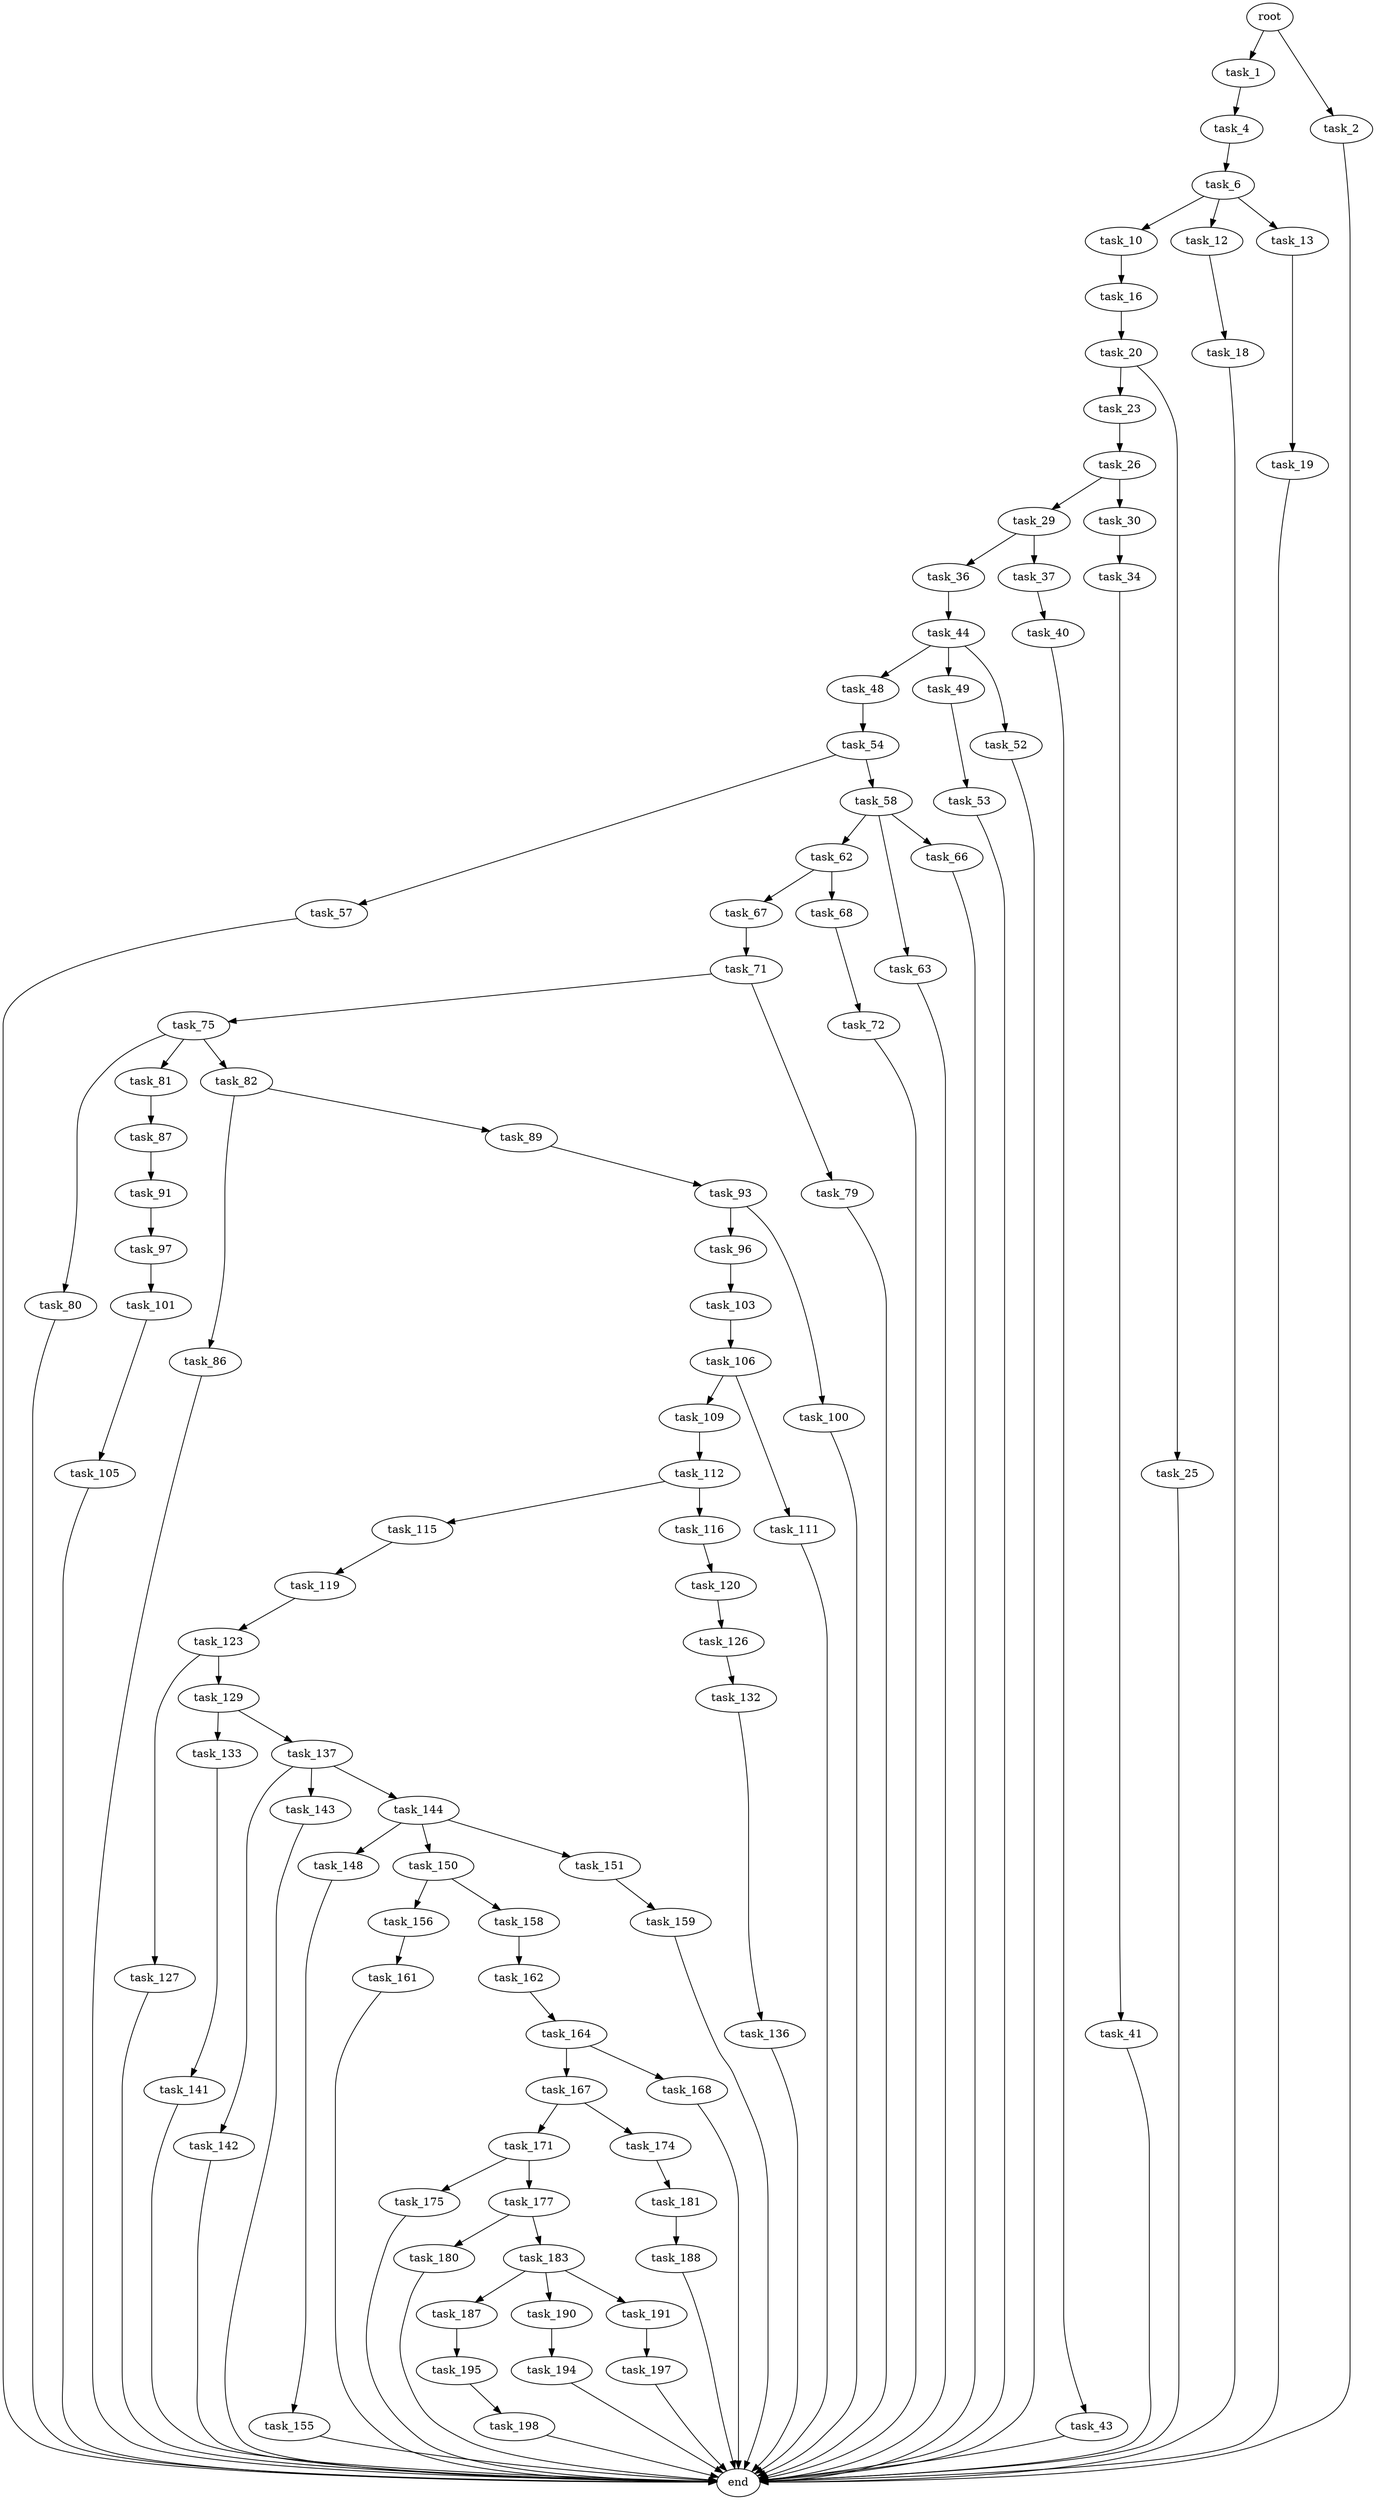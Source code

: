 digraph G {
  root [size="0.000000"];
  task_1 [size="151697633117.000000"];
  task_2 [size="1131747771.000000"];
  task_4 [size="901065078503.000000"];
  task_6 [size="101354150057.000000"];
  task_10 [size="28991029248.000000"];
  task_12 [size="38243483838.000000"];
  task_13 [size="2748537319.000000"];
  task_16 [size="395947967576.000000"];
  task_18 [size="656359010790.000000"];
  task_19 [size="782757789696.000000"];
  task_20 [size="5532011661.000000"];
  task_23 [size="68719476736.000000"];
  task_25 [size="36081753643.000000"];
  task_26 [size="564667932970.000000"];
  task_29 [size="1273934615.000000"];
  task_30 [size="26608495522.000000"];
  task_34 [size="736565397458.000000"];
  task_36 [size="293064953937.000000"];
  task_37 [size="231928233984.000000"];
  task_40 [size="782757789696.000000"];
  task_41 [size="8731446087.000000"];
  task_43 [size="634345935175.000000"];
  task_44 [size="782757789696.000000"];
  task_48 [size="42621448519.000000"];
  task_49 [size="8319020363.000000"];
  task_52 [size="28991029248.000000"];
  task_53 [size="66086211587.000000"];
  task_54 [size="1073741824000.000000"];
  task_57 [size="1073741824000.000000"];
  task_58 [size="20100326198.000000"];
  task_62 [size="1614035157.000000"];
  task_63 [size="11079308986.000000"];
  task_66 [size="219266575184.000000"];
  task_67 [size="231928233984.000000"];
  task_68 [size="1073741824000.000000"];
  task_71 [size="1351796688993.000000"];
  task_72 [size="782757789696.000000"];
  task_75 [size="37420368626.000000"];
  task_79 [size="231928233984.000000"];
  task_80 [size="134217728000.000000"];
  task_81 [size="6616116685.000000"];
  task_82 [size="12631391190.000000"];
  task_86 [size="11060786272.000000"];
  task_87 [size="1073741824000.000000"];
  task_89 [size="4810934209.000000"];
  task_91 [size="41677639823.000000"];
  task_93 [size="36398432446.000000"];
  task_96 [size="4383730804.000000"];
  task_97 [size="8589934592.000000"];
  task_100 [size="22202858910.000000"];
  task_101 [size="368293445632.000000"];
  task_103 [size="11582543195.000000"];
  task_105 [size="5943740909.000000"];
  task_106 [size="183950674603.000000"];
  task_109 [size="4403778253.000000"];
  task_111 [size="134217728000.000000"];
  task_112 [size="231928233984.000000"];
  task_115 [size="26890312148.000000"];
  task_116 [size="1649167564.000000"];
  task_119 [size="11190661858.000000"];
  task_120 [size="28991029248.000000"];
  task_123 [size="670163872574.000000"];
  task_126 [size="28991029248.000000"];
  task_127 [size="28991029248.000000"];
  task_129 [size="68719476736.000000"];
  task_132 [size="223183549826.000000"];
  task_133 [size="5924414080.000000"];
  task_136 [size="68719476736.000000"];
  task_137 [size="1073741824000.000000"];
  task_141 [size="782757789696.000000"];
  task_142 [size="8589934592.000000"];
  task_143 [size="368293445632.000000"];
  task_144 [size="7540323335.000000"];
  task_148 [size="300531940299.000000"];
  task_150 [size="1232135603.000000"];
  task_151 [size="17051753499.000000"];
  task_155 [size="3736141495.000000"];
  task_156 [size="1073741824000.000000"];
  task_158 [size="9799300459.000000"];
  task_159 [size="19080843250.000000"];
  task_161 [size="1122606758113.000000"];
  task_162 [size="17107565759.000000"];
  task_164 [size="196121554283.000000"];
  task_167 [size="12672745480.000000"];
  task_168 [size="800164591.000000"];
  task_171 [size="10833617298.000000"];
  task_174 [size="68719476736.000000"];
  task_175 [size="231928233984.000000"];
  task_177 [size="68719476736.000000"];
  task_180 [size="405875674428.000000"];
  task_181 [size="29418678276.000000"];
  task_183 [size="231928233984.000000"];
  task_187 [size="52194297200.000000"];
  task_188 [size="231928233984.000000"];
  task_190 [size="6781661889.000000"];
  task_191 [size="28991029248.000000"];
  task_194 [size="28991029248.000000"];
  task_195 [size="9276535533.000000"];
  task_197 [size="134217728000.000000"];
  task_198 [size="990409537849.000000"];
  end [size="0.000000"];

  root -> task_1 [size="1.000000"];
  root -> task_2 [size="1.000000"];
  task_1 -> task_4 [size="411041792.000000"];
  task_2 -> end [size="1.000000"];
  task_4 -> task_6 [size="838860800.000000"];
  task_6 -> task_10 [size="75497472.000000"];
  task_6 -> task_12 [size="75497472.000000"];
  task_6 -> task_13 [size="75497472.000000"];
  task_10 -> task_16 [size="75497472.000000"];
  task_12 -> task_18 [size="33554432.000000"];
  task_13 -> task_19 [size="134217728.000000"];
  task_16 -> task_20 [size="301989888.000000"];
  task_18 -> end [size="1.000000"];
  task_19 -> end [size="1.000000"];
  task_20 -> task_23 [size="134217728.000000"];
  task_20 -> task_25 [size="134217728.000000"];
  task_23 -> task_26 [size="134217728.000000"];
  task_25 -> end [size="1.000000"];
  task_26 -> task_29 [size="411041792.000000"];
  task_26 -> task_30 [size="411041792.000000"];
  task_29 -> task_36 [size="134217728.000000"];
  task_29 -> task_37 [size="134217728.000000"];
  task_30 -> task_34 [size="838860800.000000"];
  task_34 -> task_41 [size="679477248.000000"];
  task_36 -> task_44 [size="679477248.000000"];
  task_37 -> task_40 [size="301989888.000000"];
  task_40 -> task_43 [size="679477248.000000"];
  task_41 -> end [size="1.000000"];
  task_43 -> end [size="1.000000"];
  task_44 -> task_48 [size="679477248.000000"];
  task_44 -> task_49 [size="679477248.000000"];
  task_44 -> task_52 [size="679477248.000000"];
  task_48 -> task_54 [size="75497472.000000"];
  task_49 -> task_53 [size="209715200.000000"];
  task_52 -> end [size="1.000000"];
  task_53 -> end [size="1.000000"];
  task_54 -> task_57 [size="838860800.000000"];
  task_54 -> task_58 [size="838860800.000000"];
  task_57 -> end [size="1.000000"];
  task_58 -> task_62 [size="679477248.000000"];
  task_58 -> task_63 [size="679477248.000000"];
  task_58 -> task_66 [size="679477248.000000"];
  task_62 -> task_67 [size="134217728.000000"];
  task_62 -> task_68 [size="134217728.000000"];
  task_63 -> end [size="1.000000"];
  task_66 -> end [size="1.000000"];
  task_67 -> task_71 [size="301989888.000000"];
  task_68 -> task_72 [size="838860800.000000"];
  task_71 -> task_75 [size="838860800.000000"];
  task_71 -> task_79 [size="838860800.000000"];
  task_72 -> end [size="1.000000"];
  task_75 -> task_80 [size="679477248.000000"];
  task_75 -> task_81 [size="679477248.000000"];
  task_75 -> task_82 [size="679477248.000000"];
  task_79 -> end [size="1.000000"];
  task_80 -> end [size="1.000000"];
  task_81 -> task_87 [size="209715200.000000"];
  task_82 -> task_86 [size="209715200.000000"];
  task_82 -> task_89 [size="209715200.000000"];
  task_86 -> end [size="1.000000"];
  task_87 -> task_91 [size="838860800.000000"];
  task_89 -> task_93 [size="75497472.000000"];
  task_91 -> task_97 [size="838860800.000000"];
  task_93 -> task_96 [size="679477248.000000"];
  task_93 -> task_100 [size="679477248.000000"];
  task_96 -> task_103 [size="134217728.000000"];
  task_97 -> task_101 [size="33554432.000000"];
  task_100 -> end [size="1.000000"];
  task_101 -> task_105 [size="411041792.000000"];
  task_103 -> task_106 [size="209715200.000000"];
  task_105 -> end [size="1.000000"];
  task_106 -> task_109 [size="134217728.000000"];
  task_106 -> task_111 [size="134217728.000000"];
  task_109 -> task_112 [size="209715200.000000"];
  task_111 -> end [size="1.000000"];
  task_112 -> task_115 [size="301989888.000000"];
  task_112 -> task_116 [size="301989888.000000"];
  task_115 -> task_119 [size="679477248.000000"];
  task_116 -> task_120 [size="75497472.000000"];
  task_119 -> task_123 [size="209715200.000000"];
  task_120 -> task_126 [size="75497472.000000"];
  task_123 -> task_127 [size="411041792.000000"];
  task_123 -> task_129 [size="411041792.000000"];
  task_126 -> task_132 [size="75497472.000000"];
  task_127 -> end [size="1.000000"];
  task_129 -> task_133 [size="134217728.000000"];
  task_129 -> task_137 [size="134217728.000000"];
  task_132 -> task_136 [size="679477248.000000"];
  task_133 -> task_141 [size="209715200.000000"];
  task_136 -> end [size="1.000000"];
  task_137 -> task_142 [size="838860800.000000"];
  task_137 -> task_143 [size="838860800.000000"];
  task_137 -> task_144 [size="838860800.000000"];
  task_141 -> end [size="1.000000"];
  task_142 -> end [size="1.000000"];
  task_143 -> end [size="1.000000"];
  task_144 -> task_148 [size="134217728.000000"];
  task_144 -> task_150 [size="134217728.000000"];
  task_144 -> task_151 [size="134217728.000000"];
  task_148 -> task_155 [size="411041792.000000"];
  task_150 -> task_156 [size="75497472.000000"];
  task_150 -> task_158 [size="75497472.000000"];
  task_151 -> task_159 [size="411041792.000000"];
  task_155 -> end [size="1.000000"];
  task_156 -> task_161 [size="838860800.000000"];
  task_158 -> task_162 [size="33554432.000000"];
  task_159 -> end [size="1.000000"];
  task_161 -> end [size="1.000000"];
  task_162 -> task_164 [size="301989888.000000"];
  task_164 -> task_167 [size="536870912.000000"];
  task_164 -> task_168 [size="536870912.000000"];
  task_167 -> task_171 [size="33554432.000000"];
  task_167 -> task_174 [size="33554432.000000"];
  task_168 -> end [size="1.000000"];
  task_171 -> task_175 [size="209715200.000000"];
  task_171 -> task_177 [size="209715200.000000"];
  task_174 -> task_181 [size="134217728.000000"];
  task_175 -> end [size="1.000000"];
  task_177 -> task_180 [size="134217728.000000"];
  task_177 -> task_183 [size="134217728.000000"];
  task_180 -> end [size="1.000000"];
  task_181 -> task_188 [size="33554432.000000"];
  task_183 -> task_187 [size="301989888.000000"];
  task_183 -> task_190 [size="301989888.000000"];
  task_183 -> task_191 [size="301989888.000000"];
  task_187 -> task_195 [size="209715200.000000"];
  task_188 -> end [size="1.000000"];
  task_190 -> task_194 [size="301989888.000000"];
  task_191 -> task_197 [size="75497472.000000"];
  task_194 -> end [size="1.000000"];
  task_195 -> task_198 [size="411041792.000000"];
  task_197 -> end [size="1.000000"];
  task_198 -> end [size="1.000000"];
}
